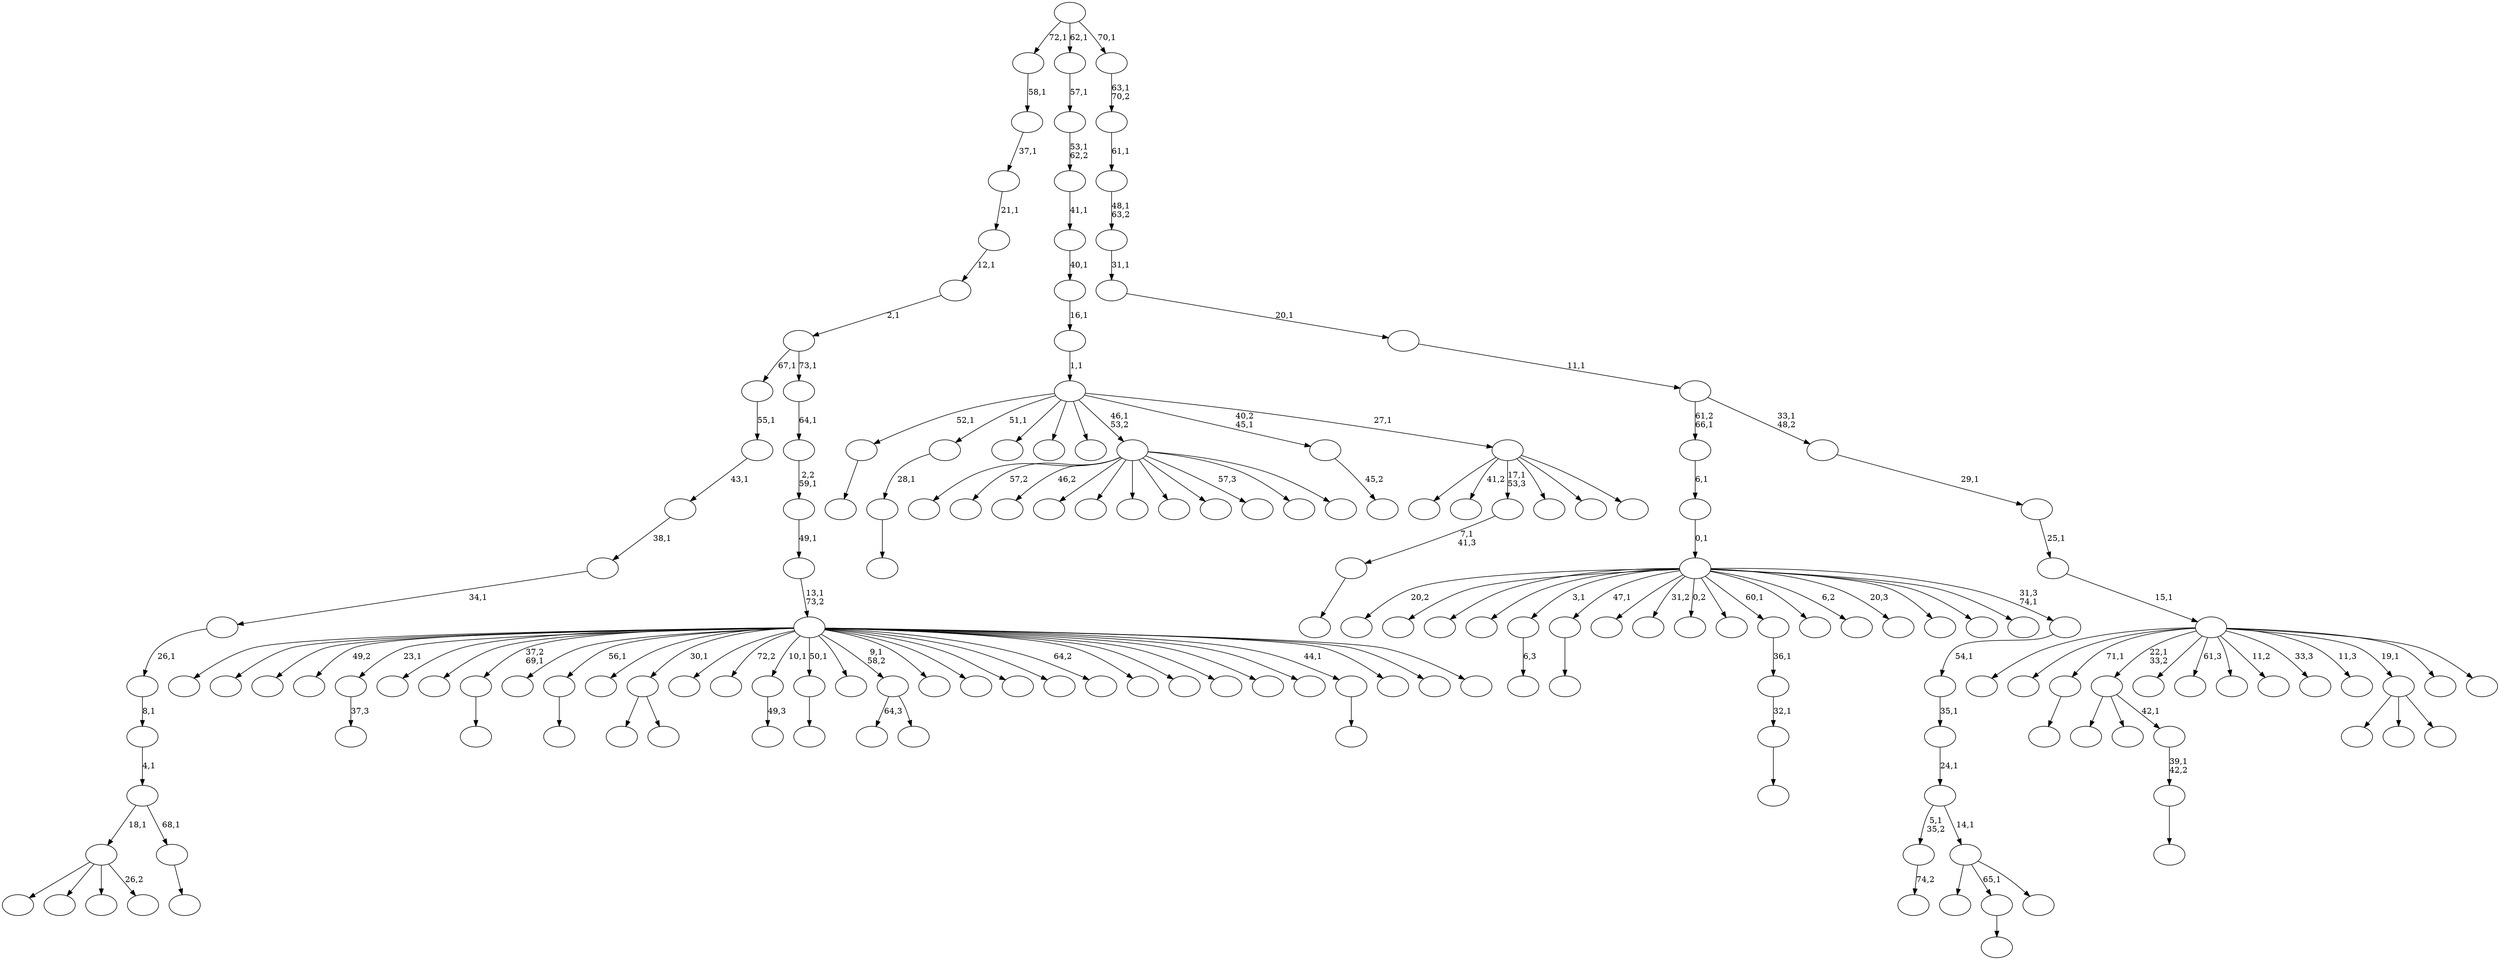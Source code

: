 digraph T {
	175 [label=""]
	174 [label=""]
	173 [label=""]
	172 [label=""]
	171 [label=""]
	170 [label=""]
	169 [label=""]
	168 [label=""]
	167 [label=""]
	166 [label=""]
	165 [label=""]
	164 [label=""]
	163 [label=""]
	162 [label=""]
	161 [label=""]
	160 [label=""]
	159 [label=""]
	158 [label=""]
	157 [label=""]
	156 [label=""]
	155 [label=""]
	154 [label=""]
	153 [label=""]
	152 [label=""]
	151 [label=""]
	150 [label=""]
	149 [label=""]
	148 [label=""]
	147 [label=""]
	146 [label=""]
	145 [label=""]
	144 [label=""]
	143 [label=""]
	142 [label=""]
	141 [label=""]
	140 [label=""]
	139 [label=""]
	138 [label=""]
	137 [label=""]
	136 [label=""]
	135 [label=""]
	134 [label=""]
	133 [label=""]
	132 [label=""]
	131 [label=""]
	130 [label=""]
	129 [label=""]
	128 [label=""]
	127 [label=""]
	126 [label=""]
	125 [label=""]
	124 [label=""]
	123 [label=""]
	122 [label=""]
	121 [label=""]
	120 [label=""]
	119 [label=""]
	118 [label=""]
	117 [label=""]
	116 [label=""]
	115 [label=""]
	114 [label=""]
	113 [label=""]
	112 [label=""]
	111 [label=""]
	110 [label=""]
	109 [label=""]
	108 [label=""]
	107 [label=""]
	106 [label=""]
	105 [label=""]
	104 [label=""]
	103 [label=""]
	102 [label=""]
	101 [label=""]
	100 [label=""]
	99 [label=""]
	98 [label=""]
	97 [label=""]
	96 [label=""]
	95 [label=""]
	94 [label=""]
	93 [label=""]
	92 [label=""]
	91 [label=""]
	90 [label=""]
	89 [label=""]
	88 [label=""]
	87 [label=""]
	86 [label=""]
	85 [label=""]
	84 [label=""]
	83 [label=""]
	82 [label=""]
	81 [label=""]
	80 [label=""]
	79 [label=""]
	78 [label=""]
	77 [label=""]
	76 [label=""]
	75 [label=""]
	74 [label=""]
	73 [label=""]
	72 [label=""]
	71 [label=""]
	70 [label=""]
	69 [label=""]
	68 [label=""]
	67 [label=""]
	66 [label=""]
	65 [label=""]
	64 [label=""]
	63 [label=""]
	62 [label=""]
	61 [label=""]
	60 [label=""]
	59 [label=""]
	58 [label=""]
	57 [label=""]
	56 [label=""]
	55 [label=""]
	54 [label=""]
	53 [label=""]
	52 [label=""]
	51 [label=""]
	50 [label=""]
	49 [label=""]
	48 [label=""]
	47 [label=""]
	46 [label=""]
	45 [label=""]
	44 [label=""]
	43 [label=""]
	42 [label=""]
	41 [label=""]
	40 [label=""]
	39 [label=""]
	38 [label=""]
	37 [label=""]
	36 [label=""]
	35 [label=""]
	34 [label=""]
	33 [label=""]
	32 [label=""]
	31 [label=""]
	30 [label=""]
	29 [label=""]
	28 [label=""]
	27 [label=""]
	26 [label=""]
	25 [label=""]
	24 [label=""]
	23 [label=""]
	22 [label=""]
	21 [label=""]
	20 [label=""]
	19 [label=""]
	18 [label=""]
	17 [label=""]
	16 [label=""]
	15 [label=""]
	14 [label=""]
	13 [label=""]
	12 [label=""]
	11 [label=""]
	10 [label=""]
	9 [label=""]
	8 [label=""]
	7 [label=""]
	6 [label=""]
	5 [label=""]
	4 [label=""]
	3 [label=""]
	2 [label=""]
	1 [label=""]
	0 [label=""]
	162 -> 163 [label=""]
	159 -> 160 [label=""]
	158 -> 159 [label="28,1"]
	149 -> 150 [label="37,3"]
	142 -> 143 [label="6,3"]
	139 -> 140 [label=""]
	136 -> 137 [label=""]
	135 -> 136 [label="7,1\n41,3"]
	131 -> 132 [label=""]
	127 -> 128 [label=""]
	121 -> 122 [label=""]
	117 -> 118 [label=""]
	116 -> 117 [label="39,1\n42,2"]
	115 -> 156 [label=""]
	115 -> 151 [label=""]
	115 -> 116 [label="42,1"]
	109 -> 154 [label=""]
	109 -> 110 [label=""]
	105 -> 174 [label=""]
	105 -> 165 [label="57,2"]
	105 -> 155 [label="46,2"]
	105 -> 146 [label=""]
	105 -> 134 [label=""]
	105 -> 130 [label=""]
	105 -> 125 [label=""]
	105 -> 124 [label=""]
	105 -> 113 [label="57,3"]
	105 -> 112 [label=""]
	105 -> 106 [label=""]
	103 -> 104 [label="49,3"]
	100 -> 101 [label=""]
	99 -> 100 [label="32,1"]
	98 -> 99 [label="36,1"]
	94 -> 95 [label=""]
	91 -> 166 [label="64,3"]
	91 -> 92 [label=""]
	86 -> 87 [label="74,2"]
	82 -> 83 [label="45,2"]
	69 -> 148 [label=""]
	69 -> 141 [label=""]
	69 -> 79 [label=""]
	69 -> 70 [label="26,2"]
	67 -> 68 [label=""]
	66 -> 69 [label="18,1"]
	66 -> 67 [label="68,1"]
	65 -> 66 [label="4,1"]
	64 -> 65 [label="8,1"]
	63 -> 64 [label="26,1"]
	62 -> 63 [label="34,1"]
	61 -> 62 [label="38,1"]
	60 -> 61 [label="43,1"]
	59 -> 60 [label="55,1"]
	52 -> 172 [label=""]
	52 -> 164 [label=""]
	52 -> 53 [label=""]
	47 -> 48 [label=""]
	44 -> 45 [label=""]
	42 -> 58 [label=""]
	42 -> 44 [label="65,1"]
	42 -> 43 [label=""]
	41 -> 86 [label="5,1\n35,2"]
	41 -> 42 [label="14,1"]
	40 -> 41 [label="24,1"]
	39 -> 40 [label="35,1"]
	38 -> 39 [label="54,1"]
	37 -> 171 [label="20,2"]
	37 -> 168 [label=""]
	37 -> 161 [label=""]
	37 -> 144 [label=""]
	37 -> 142 [label="3,1"]
	37 -> 139 [label="47,1"]
	37 -> 138 [label=""]
	37 -> 120 [label="31,2"]
	37 -> 119 [label="0,2"]
	37 -> 102 [label=""]
	37 -> 98 [label="60,1"]
	37 -> 96 [label=""]
	37 -> 85 [label="6,2"]
	37 -> 80 [label="20,3"]
	37 -> 72 [label=""]
	37 -> 56 [label=""]
	37 -> 49 [label=""]
	37 -> 38 [label="31,3\n74,1"]
	36 -> 37 [label="0,1"]
	35 -> 36 [label="6,1"]
	32 -> 173 [label=""]
	32 -> 170 [label=""]
	32 -> 169 [label=""]
	32 -> 153 [label="49,2"]
	32 -> 149 [label="23,1"]
	32 -> 147 [label=""]
	32 -> 145 [label=""]
	32 -> 127 [label="37,2\n69,1"]
	32 -> 126 [label=""]
	32 -> 121 [label="56,1"]
	32 -> 111 [label=""]
	32 -> 109 [label="30,1"]
	32 -> 108 [label=""]
	32 -> 107 [label="72,2"]
	32 -> 103 [label="10,1"]
	32 -> 94 [label="50,1"]
	32 -> 93 [label=""]
	32 -> 91 [label="9,1\n58,2"]
	32 -> 90 [label=""]
	32 -> 89 [label=""]
	32 -> 84 [label=""]
	32 -> 81 [label=""]
	32 -> 78 [label="64,2"]
	32 -> 76 [label=""]
	32 -> 74 [label=""]
	32 -> 71 [label=""]
	32 -> 57 [label=""]
	32 -> 51 [label=""]
	32 -> 47 [label="44,1"]
	32 -> 46 [label=""]
	32 -> 34 [label=""]
	32 -> 33 [label=""]
	31 -> 32 [label="13,1\n73,2"]
	30 -> 31 [label="49,1"]
	29 -> 30 [label="2,2\n59,1"]
	28 -> 29 [label="64,1"]
	27 -> 59 [label="67,1"]
	27 -> 28 [label="73,1"]
	26 -> 27 [label="2,1"]
	25 -> 26 [label="12,1"]
	24 -> 25 [label="21,1"]
	23 -> 24 [label="37,1"]
	22 -> 23 [label="58,1"]
	20 -> 175 [label=""]
	20 -> 152 [label="41,2"]
	20 -> 135 [label="17,1\n53,3"]
	20 -> 123 [label=""]
	20 -> 97 [label=""]
	20 -> 21 [label=""]
	19 -> 162 [label="52,1"]
	19 -> 158 [label="51,1"]
	19 -> 157 [label=""]
	19 -> 129 [label=""]
	19 -> 114 [label=""]
	19 -> 105 [label="46,1\n53,2"]
	19 -> 82 [label="40,2\n45,1"]
	19 -> 20 [label="27,1"]
	18 -> 19 [label="1,1"]
	17 -> 18 [label="16,1"]
	16 -> 17 [label="40,1"]
	15 -> 16 [label="41,1"]
	14 -> 15 [label="53,1\n62,2"]
	13 -> 14 [label="57,1"]
	11 -> 167 [label=""]
	11 -> 133 [label=""]
	11 -> 131 [label="71,1"]
	11 -> 115 [label="22,1\n33,2"]
	11 -> 88 [label=""]
	11 -> 77 [label="61,3"]
	11 -> 75 [label=""]
	11 -> 73 [label="11,2"]
	11 -> 55 [label="33,3"]
	11 -> 54 [label="11,3"]
	11 -> 52 [label="19,1"]
	11 -> 50 [label=""]
	11 -> 12 [label=""]
	10 -> 11 [label="15,1"]
	9 -> 10 [label="25,1"]
	8 -> 9 [label="29,1"]
	7 -> 35 [label="61,2\n66,1"]
	7 -> 8 [label="33,1\n48,2"]
	6 -> 7 [label="11,1"]
	5 -> 6 [label="20,1"]
	4 -> 5 [label="31,1"]
	3 -> 4 [label="48,1\n63,2"]
	2 -> 3 [label="61,1"]
	1 -> 2 [label="63,1\n70,2"]
	0 -> 22 [label="72,1"]
	0 -> 13 [label="62,1"]
	0 -> 1 [label="70,1"]
}
